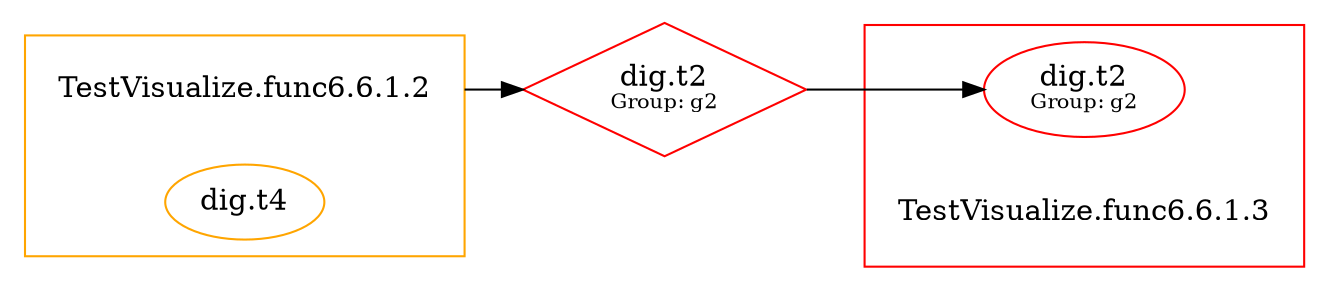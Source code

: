 digraph {
	rankdir=LR;
	graph [compound=true];
	"[type=dig.t2 group=g2]" [shape=diamond label=<dig.t2<BR /><FONT POINT-SIZE="10">Group: g2</FONT>> color=red];
		"[type=dig.t2 group=g2]" -> "dig.t2[group=g2]1";
		
	
		subgraph cluster_0 {
			constructor_0 [shape=plaintext label="TestVisualize.func6.6.1.2"];
			color=orange;
			"dig.t4" [label=<dig.t4>];
			
		}
		
		
			constructor_0 -> "[type=dig.t2 group=g2]" [ltail=cluster_0];
		
		subgraph cluster_1 {
			constructor_1 [shape=plaintext label="TestVisualize.func6.6.1.3"];
			color=red;
			"dig.t2[group=g2]1" [label=<dig.t2<BR /><FONT POINT-SIZE="10">Group: g2</FONT>>];
			
		}
		
		
	"dig.t4" [color=orange];
	"dig.t2[group=g2]1" [color=red];
	
}